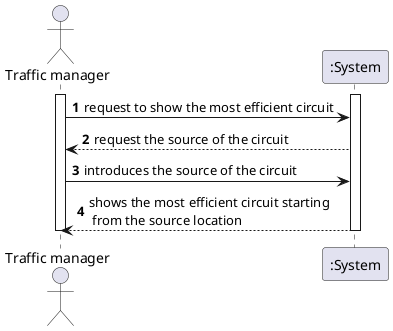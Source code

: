 @startuml
'https://plantuml.com/sequence-diagram

autonumber

actor "Traffic manager" as TM
participant ":System" as S
activate TM
activate S
TM -> S: request to show the most efficient circuit
TM <-- S: request the source of the circuit
TM -> S: introduces the source of the circuit
TM <-- S: shows the most efficient circuit starting\n from the source location
deactivate S
deactivate TM
@enduml